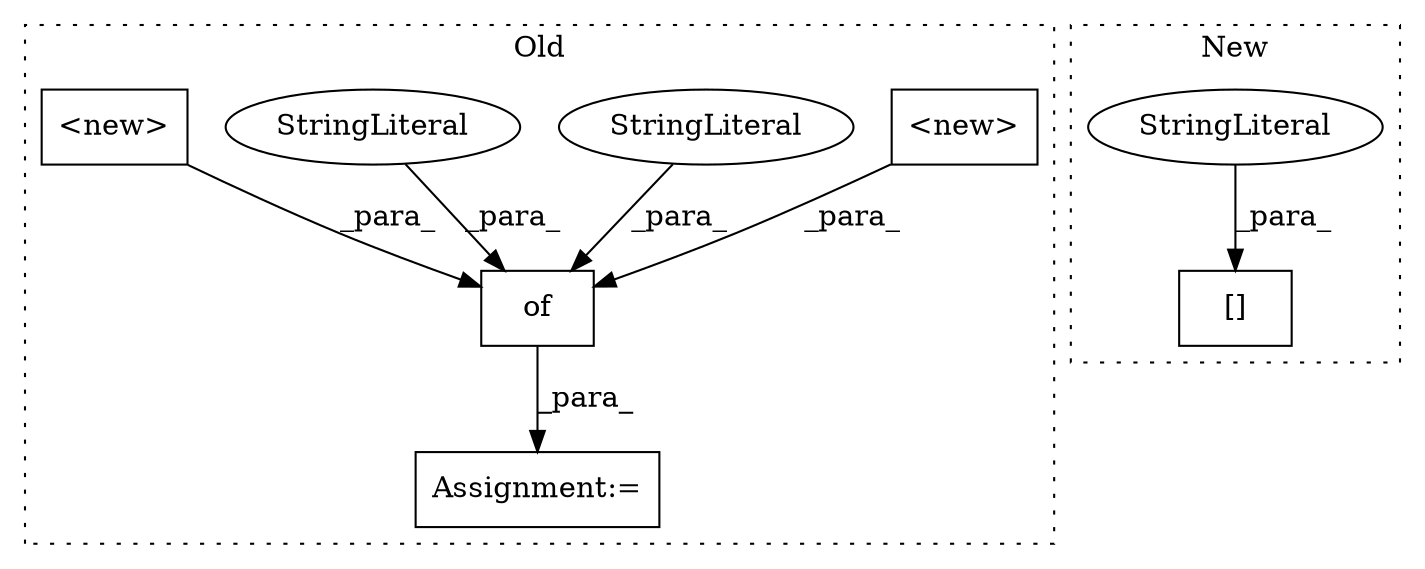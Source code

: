 digraph G {
subgraph cluster0 {
1 [label="<new>" a="14" s="283" l="22" shape="box"];
4 [label="of" a="32" s="274,348" l="3,1" shape="box"];
5 [label="StringLiteral" a="45" s="277" l="5" shape="ellipse"];
6 [label="StringLiteral" a="45" s="306" l="12" shape="ellipse"];
7 [label="<new>" a="14" s="319" l="29" shape="box"];
8 [label="Assignment:=" a="7" s="269" l="1" shape="box"];
label = "Old";
style="dotted";
}
subgraph cluster1 {
2 [label="[]" a="2" s="260,281" l="9,1" shape="box"];
3 [label="StringLiteral" a="45" s="269" l="12" shape="ellipse"];
label = "New";
style="dotted";
}
1 -> 4 [label="_para_"];
3 -> 2 [label="_para_"];
4 -> 8 [label="_para_"];
5 -> 4 [label="_para_"];
6 -> 4 [label="_para_"];
7 -> 4 [label="_para_"];
}